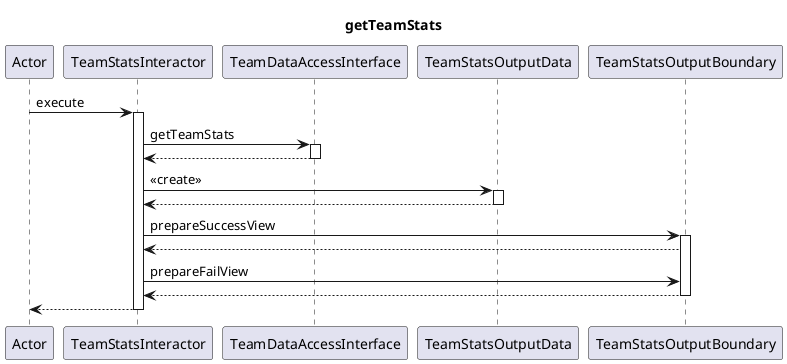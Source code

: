 @startuml
Title getTeamStats
Actor -> TeamStatsInteractor: execute
activate TeamStatsInteractor
TeamStatsInteractor -> TeamDataAccessInterface: getTeamStats
activate TeamDataAccessInterface
TeamDataAccessInterface --> TeamStatsInteractor
deactivate TeamDataAccessInterface
TeamStatsInteractor -> TeamStatsOutputData: <<create>>
activate TeamStatsOutputData
TeamStatsOutputData --> TeamStatsInteractor
deactivate TeamStatsOutputData
TeamStatsInteractor -> TeamStatsOutputBoundary: prepareSuccessView
activate TeamStatsOutputBoundary
TeamStatsOutputBoundary --> TeamStatsInteractor
TeamStatsInteractor -> TeamStatsOutputBoundary: prepareFailView
TeamStatsOutputBoundary --> TeamStatsInteractor
deactivate TeamStatsOutputBoundary
TeamStatsInteractor --> Actor
deactivate TeamStatsInteractor
@enduml